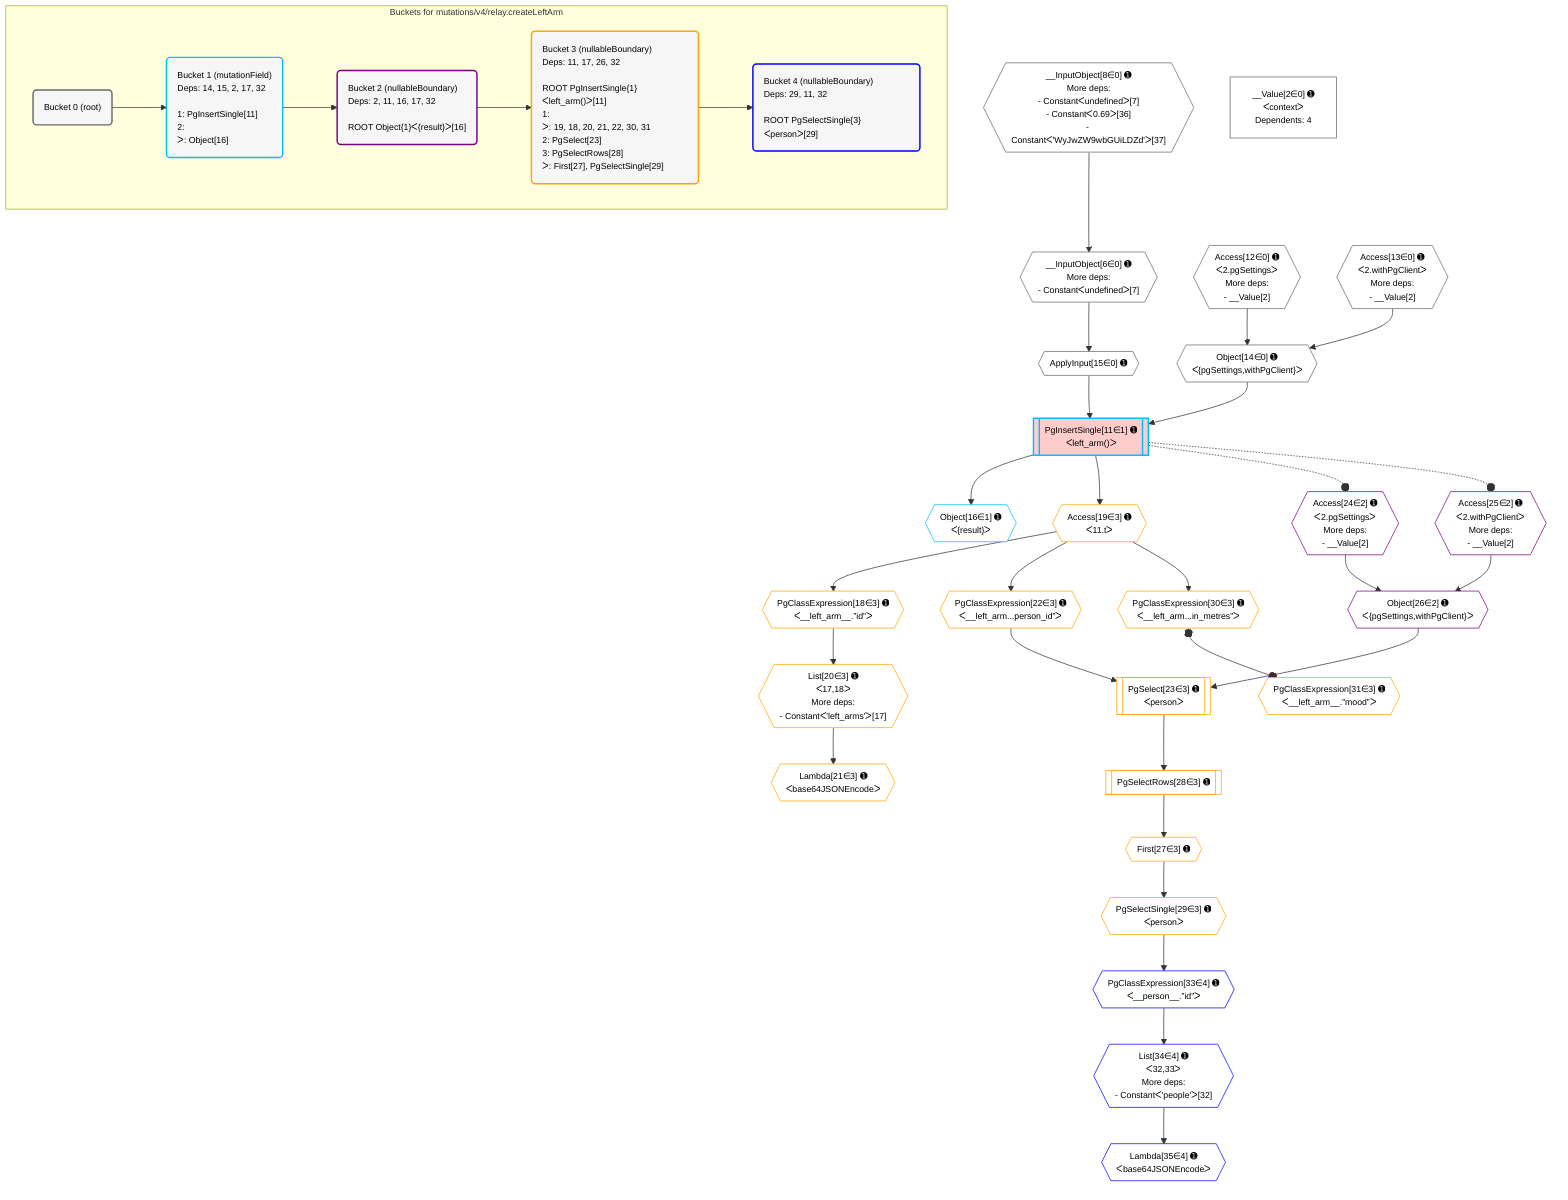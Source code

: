 %%{init: {'themeVariables': { 'fontSize': '12px'}}}%%
graph TD
    classDef path fill:#eee,stroke:#000,color:#000
    classDef plan fill:#fff,stroke-width:1px,color:#000
    classDef itemplan fill:#fff,stroke-width:2px,color:#000
    classDef unbatchedplan fill:#dff,stroke-width:1px,color:#000
    classDef sideeffectplan fill:#fcc,stroke-width:2px,color:#000
    classDef bucket fill:#f6f6f6,color:#000,stroke-width:2px,text-align:left

    subgraph "Buckets for mutations/v4/relay.createLeftArm"
    Bucket0("Bucket 0 (root)"):::bucket
    Bucket1("Bucket 1 (mutationField)<br />Deps: 14, 15, 2, 17, 32<br /><br />1: PgInsertSingle[11]<br />2: <br />ᐳ: Object[16]"):::bucket
    Bucket2("Bucket 2 (nullableBoundary)<br />Deps: 2, 11, 16, 17, 32<br /><br />ROOT Object{1}ᐸ{result}ᐳ[16]"):::bucket
    Bucket3("Bucket 3 (nullableBoundary)<br />Deps: 11, 17, 26, 32<br /><br />ROOT PgInsertSingle{1}ᐸleft_arm()ᐳ[11]<br />1: <br />ᐳ: 19, 18, 20, 21, 22, 30, 31<br />2: PgSelect[23]<br />3: PgSelectRows[28]<br />ᐳ: First[27], PgSelectSingle[29]"):::bucket
    Bucket4("Bucket 4 (nullableBoundary)<br />Deps: 29, 11, 32<br /><br />ROOT PgSelectSingle{3}ᐸpersonᐳ[29]"):::bucket
    end
    Bucket0 --> Bucket1
    Bucket1 --> Bucket2
    Bucket2 --> Bucket3
    Bucket3 --> Bucket4

    %% plan dependencies
    __InputObject8{{"__InputObject[8∈0] ➊<br />More deps:<br />- Constantᐸundefinedᐳ[7]<br />- Constantᐸ0.69ᐳ[36]<br />- Constantᐸ'WyJwZW9wbGUiLDZd'ᐳ[37]"}}:::plan
    __InputObject6{{"__InputObject[6∈0] ➊<br />More deps:<br />- Constantᐸundefinedᐳ[7]"}}:::plan
    __InputObject8 --> __InputObject6
    Object14{{"Object[14∈0] ➊<br />ᐸ{pgSettings,withPgClient}ᐳ"}}:::plan
    Access12{{"Access[12∈0] ➊<br />ᐸ2.pgSettingsᐳ<br />More deps:<br />- __Value[2]"}}:::plan
    Access13{{"Access[13∈0] ➊<br />ᐸ2.withPgClientᐳ<br />More deps:<br />- __Value[2]"}}:::plan
    Access12 & Access13 --> Object14
    ApplyInput15{{"ApplyInput[15∈0] ➊"}}:::plan
    __InputObject6 --> ApplyInput15
    __Value2["__Value[2∈0] ➊<br />ᐸcontextᐳ<br />Dependents: 4"]:::plan
    PgInsertSingle11[["PgInsertSingle[11∈1] ➊<br />ᐸleft_arm()ᐳ"]]:::sideeffectplan
    Object14 & ApplyInput15 --> PgInsertSingle11
    Object16{{"Object[16∈1] ➊<br />ᐸ{result}ᐳ"}}:::plan
    PgInsertSingle11 --> Object16
    Object26{{"Object[26∈2] ➊<br />ᐸ{pgSettings,withPgClient}ᐳ"}}:::plan
    Access24{{"Access[24∈2] ➊<br />ᐸ2.pgSettingsᐳ<br />More deps:<br />- __Value[2]"}}:::plan
    Access25{{"Access[25∈2] ➊<br />ᐸ2.withPgClientᐳ<br />More deps:<br />- __Value[2]"}}:::plan
    Access24 & Access25 --> Object26
    List20{{"List[20∈3] ➊<br />ᐸ17,18ᐳ<br />More deps:<br />- Constantᐸ'left_arms'ᐳ[17]"}}:::plan
    PgClassExpression18{{"PgClassExpression[18∈3] ➊<br />ᐸ__left_arm__.”id”ᐳ"}}:::plan
    PgClassExpression18 --> List20
    PgSelect23[["PgSelect[23∈3] ➊<br />ᐸpersonᐳ"]]:::plan
    PgClassExpression22{{"PgClassExpression[22∈3] ➊<br />ᐸ__left_arm...person_id”ᐳ"}}:::plan
    Object26 & PgClassExpression22 --> PgSelect23
    Access19{{"Access[19∈3] ➊<br />ᐸ11.tᐳ"}}:::plan
    Access19 --> PgClassExpression18
    PgInsertSingle11 --> Access19
    Lambda21{{"Lambda[21∈3] ➊<br />ᐸbase64JSONEncodeᐳ"}}:::plan
    List20 --> Lambda21
    Access19 --> PgClassExpression22
    First27{{"First[27∈3] ➊"}}:::plan
    PgSelectRows28[["PgSelectRows[28∈3] ➊"]]:::plan
    PgSelectRows28 --> First27
    PgSelect23 --> PgSelectRows28
    PgSelectSingle29{{"PgSelectSingle[29∈3] ➊<br />ᐸpersonᐳ"}}:::plan
    First27 --> PgSelectSingle29
    PgClassExpression30{{"PgClassExpression[30∈3] ➊<br />ᐸ__left_arm...in_metres”ᐳ"}}:::plan
    Access19 --> PgClassExpression30
    PgClassExpression31{{"PgClassExpression[31∈3] ➊<br />ᐸ__left_arm__.”mood”ᐳ"}}:::plan
    PgClassExpression30 o--o PgClassExpression31
    List34{{"List[34∈4] ➊<br />ᐸ32,33ᐳ<br />More deps:<br />- Constantᐸ'people'ᐳ[32]"}}:::plan
    PgClassExpression33{{"PgClassExpression[33∈4] ➊<br />ᐸ__person__.”id”ᐳ"}}:::plan
    PgClassExpression33 --> List34
    PgSelectSingle29 --> PgClassExpression33
    Lambda35{{"Lambda[35∈4] ➊<br />ᐸbase64JSONEncodeᐳ"}}:::plan
    List34 --> Lambda35

    %% define steps
    classDef bucket0 stroke:#696969
    class Bucket0,__Value2,__InputObject6,__InputObject8,Access12,Access13,Object14,ApplyInput15 bucket0
    classDef bucket1 stroke:#00bfff
    class Bucket1,PgInsertSingle11,Object16 bucket1
    classDef bucket2 stroke:#7f007f
    class Bucket2,Access24,Access25,Object26 bucket2
    classDef bucket3 stroke:#ffa500
    class Bucket3,PgClassExpression18,Access19,List20,Lambda21,PgClassExpression22,PgSelect23,First27,PgSelectRows28,PgSelectSingle29,PgClassExpression30,PgClassExpression31 bucket3
    classDef bucket4 stroke:#0000ff
    class Bucket4,PgClassExpression33,List34,Lambda35 bucket4

    %% implicit side effects
    PgInsertSingle11 -.-o Access24
    PgInsertSingle11 -.-o Access25